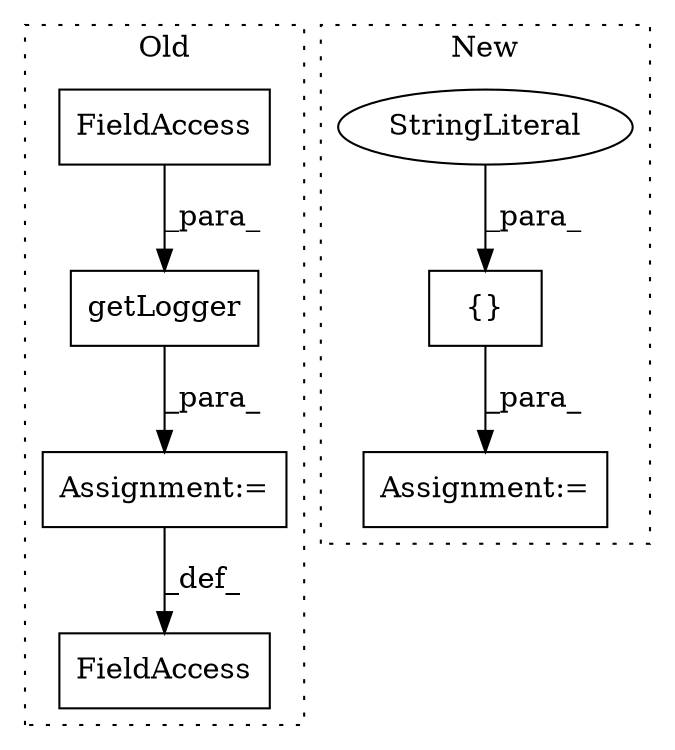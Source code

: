digraph G {
subgraph cluster0 {
1 [label="getLogger" a="32" s="131,149" l="10,1" shape="box"];
3 [label="Assignment:=" a="7" s="122" l="1" shape="box"];
4 [label="FieldAccess" a="22" s="116" l="6" shape="box"];
5 [label="FieldAccess" a="22" s="141" l="8" shape="box"];
label = "Old";
style="dotted";
}
subgraph cluster1 {
2 [label="{}" a="4" s="773,786" l="1,1" shape="box"];
6 [label="Assignment:=" a="7" s="760" l="1" shape="box"];
7 [label="StringLiteral" a="45" s="774" l="12" shape="ellipse"];
label = "New";
style="dotted";
}
1 -> 3 [label="_para_"];
2 -> 6 [label="_para_"];
3 -> 4 [label="_def_"];
5 -> 1 [label="_para_"];
7 -> 2 [label="_para_"];
}